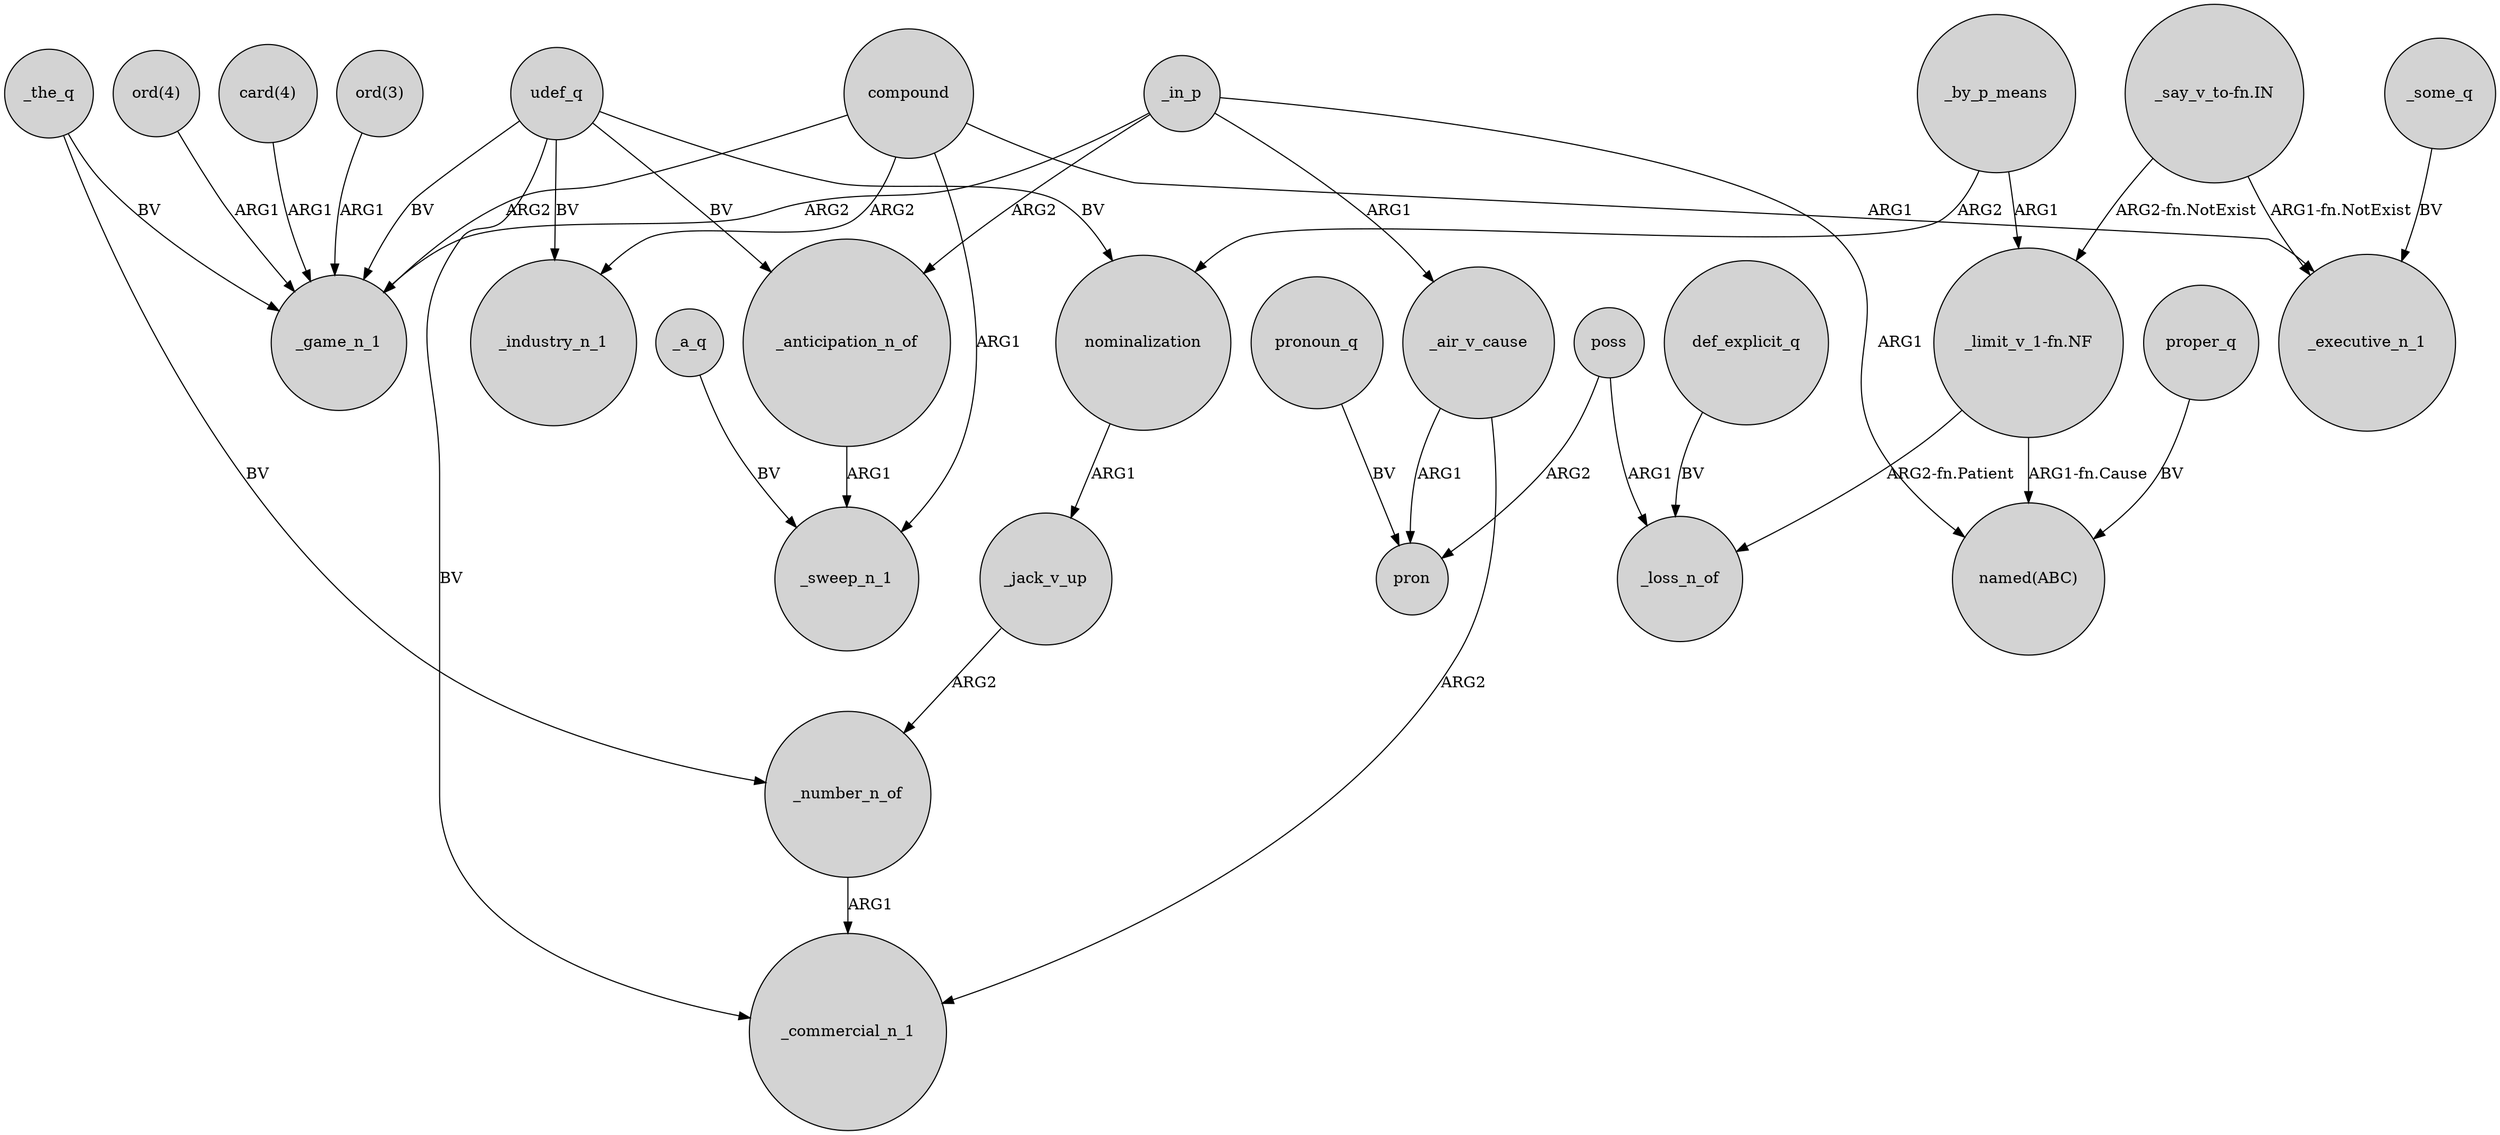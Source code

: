 digraph {
	node [shape=circle style=filled]
	compound -> _sweep_n_1 [label=ARG1]
	"ord(4)" -> _game_n_1 [label=ARG1]
	"card(4)" -> _game_n_1 [label=ARG1]
	udef_q -> _game_n_1 [label=BV]
	"_say_v_to-fn.IN" -> _executive_n_1 [label="ARG1-fn.NotExist"]
	_by_p_means -> nominalization [label=ARG2]
	poss -> pron [label=ARG2]
	_some_q -> _executive_n_1 [label=BV]
	"ord(3)" -> _game_n_1 [label=ARG1]
	udef_q -> _commercial_n_1 [label=BV]
	def_explicit_q -> _loss_n_of [label=BV]
	"_say_v_to-fn.IN" -> "_limit_v_1-fn.NF" [label="ARG2-fn.NotExist"]
	compound -> _executive_n_1 [label=ARG1]
	_the_q -> _number_n_of [label=BV]
	_air_v_cause -> pron [label=ARG1]
	_in_p -> _anticipation_n_of [label=ARG2]
	"_limit_v_1-fn.NF" -> "named(ABC)" [label="ARG1-fn.Cause"]
	_a_q -> _sweep_n_1 [label=BV]
	poss -> _loss_n_of [label=ARG1]
	udef_q -> _anticipation_n_of [label=BV]
	_by_p_means -> "_limit_v_1-fn.NF" [label=ARG1]
	"_limit_v_1-fn.NF" -> _loss_n_of [label="ARG2-fn.Patient"]
	_in_p -> "named(ABC)" [label=ARG1]
	pronoun_q -> pron [label=BV]
	_jack_v_up -> _number_n_of [label=ARG2]
	_number_n_of -> _commercial_n_1 [label=ARG1]
	compound -> _industry_n_1 [label=ARG2]
	_air_v_cause -> _commercial_n_1 [label=ARG2]
	proper_q -> "named(ABC)" [label=BV]
	_in_p -> _game_n_1 [label=ARG2]
	_in_p -> _air_v_cause [label=ARG1]
	udef_q -> nominalization [label=BV]
	_the_q -> _game_n_1 [label=BV]
	_anticipation_n_of -> _sweep_n_1 [label=ARG1]
	nominalization -> _jack_v_up [label=ARG1]
	compound -> _game_n_1 [label=ARG2]
	udef_q -> _industry_n_1 [label=BV]
}

